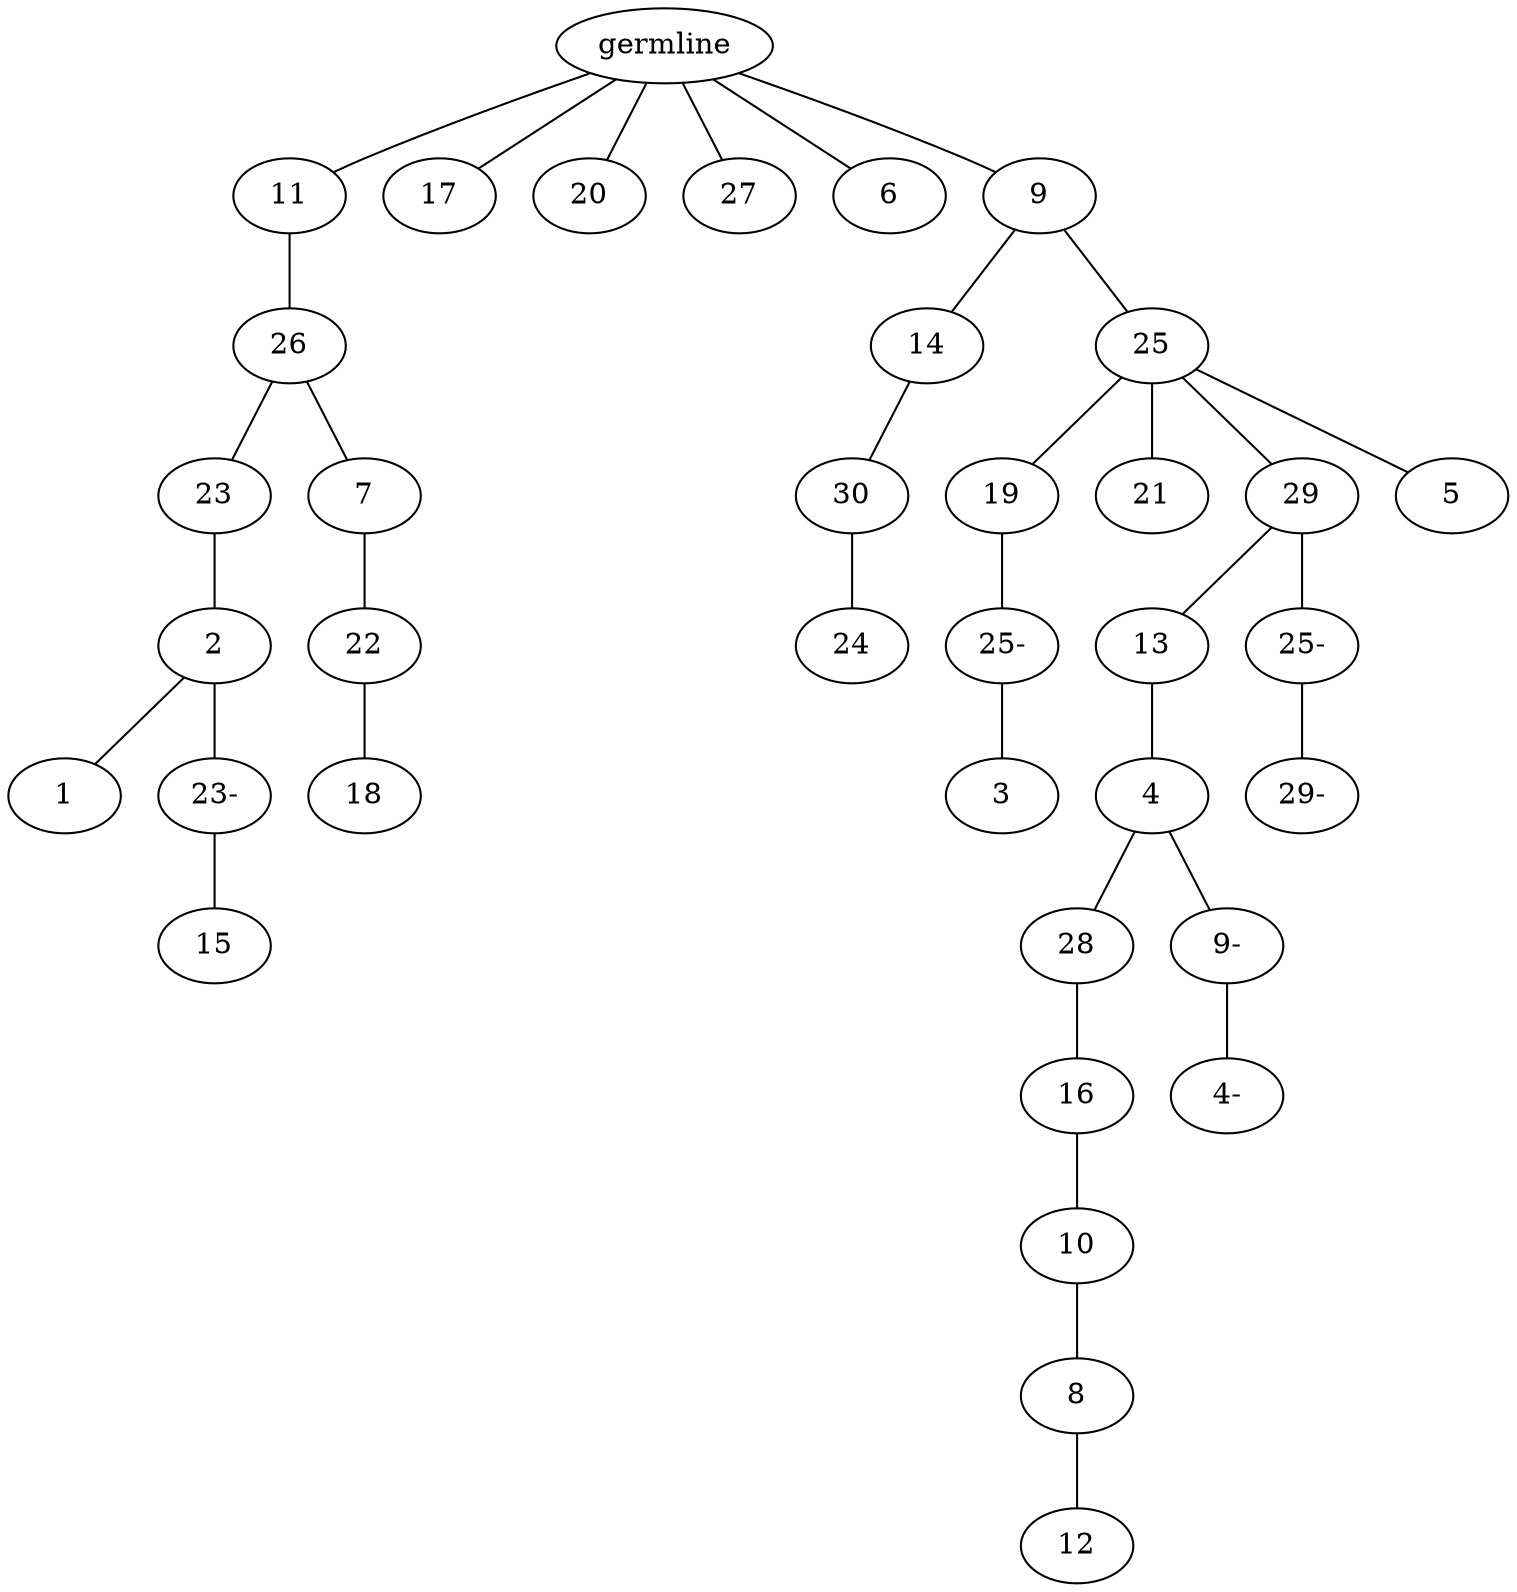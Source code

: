 graph tree {
    "139743036425936" [label="germline"];
    "139743036516432" [label="11"];
    "139743036515904" [label="26"];
    "139743036514416" [label="23"];
    "139743043055040" [label="2"];
    "139743043054800" [label="1"];
    "139743043051728" [label="23-"];
    "139743043052688" [label="15"];
    "139743043053168" [label="7"];
    "139743043055472" [label="22"];
    "139743043051824" [label="18"];
    "139743036514752" [label="17"];
    "139743036518352" [label="20"];
    "139743043052160" [label="27"];
    "139743043052304" [label="6"];
    "139743043051968" [label="9"];
    "139743043054272" [label="14"];
    "139743043051776" [label="30"];
    "139743043054320" [label="24"];
    "139743043052640" [label="25"];
    "139743043053792" [label="19"];
    "139743033869936" [label="25-"];
    "139743033870704" [label="3"];
    "139743043051680" [label="21"];
    "139743043054464" [label="29"];
    "139743043053216" [label="13"];
    "139743043053024" [label="4"];
    "139743028006336" [label="28"];
    "139743027861344" [label="16"];
    "139743027862928" [label="10"];
    "139743027863072" [label="8"];
    "139743027860624" [label="12"];
    "139743028004608" [label="9-"];
    "139743027861680" [label="4-"];
    "139743043053072" [label="25-"];
    "139743027861776" [label="29-"];
    "139743043053696" [label="5"];
    "139743036425936" -- "139743036516432";
    "139743036425936" -- "139743036514752";
    "139743036425936" -- "139743036518352";
    "139743036425936" -- "139743043052160";
    "139743036425936" -- "139743043052304";
    "139743036425936" -- "139743043051968";
    "139743036516432" -- "139743036515904";
    "139743036515904" -- "139743036514416";
    "139743036515904" -- "139743043053168";
    "139743036514416" -- "139743043055040";
    "139743043055040" -- "139743043054800";
    "139743043055040" -- "139743043051728";
    "139743043051728" -- "139743043052688";
    "139743043053168" -- "139743043055472";
    "139743043055472" -- "139743043051824";
    "139743043051968" -- "139743043054272";
    "139743043051968" -- "139743043052640";
    "139743043054272" -- "139743043051776";
    "139743043051776" -- "139743043054320";
    "139743043052640" -- "139743043053792";
    "139743043052640" -- "139743043051680";
    "139743043052640" -- "139743043054464";
    "139743043052640" -- "139743043053696";
    "139743043053792" -- "139743033869936";
    "139743033869936" -- "139743033870704";
    "139743043054464" -- "139743043053216";
    "139743043054464" -- "139743043053072";
    "139743043053216" -- "139743043053024";
    "139743043053024" -- "139743028006336";
    "139743043053024" -- "139743028004608";
    "139743028006336" -- "139743027861344";
    "139743027861344" -- "139743027862928";
    "139743027862928" -- "139743027863072";
    "139743027863072" -- "139743027860624";
    "139743028004608" -- "139743027861680";
    "139743043053072" -- "139743027861776";
}
